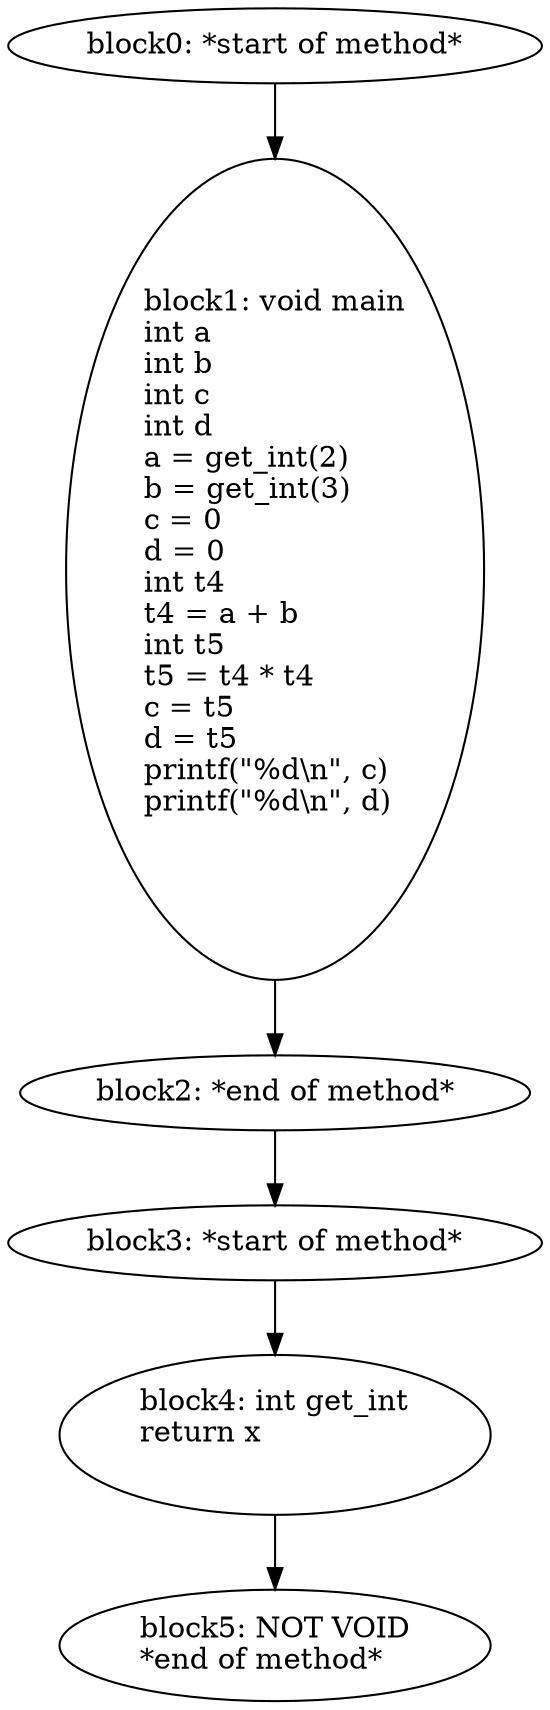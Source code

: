 digraph G {
  block0 [ label="block0: *start\ of\ method*\l" ];
  block1 [ label="block1: void\ main\lint\ a\lint\ b\lint\ c\lint\ d\la\ =\ get_int\(2\)\lb\ =\ get_int\(3\)\lc\ =\ 0\ld\ =\ 0\lint\ t4\lt4\ =\ a\ +\ b\lint\ t5\lt5\ =\ t4\ *\ t4\lc\ =\ t5\ld\ =\ t5\lprintf\(\"%d\\n\"\,\ c\)\lprintf\(\"%d\\n\"\,\ d\)\l\l" ];
  block2 [ label="block2: *end\ of\ method*\l" ];
  block3 [ label="block3: *start\ of\ method*\l" ];
  block4 [ label="block4: int\ get_int\lreturn\ x\l\l" ];
  block5 [ label="block5: NOT\ VOID\l*end\ of\ method*\l" ];
  block0 -> block1;
  block1 -> block2;
  block2 -> block3;
  block3 -> block4;
  block4 -> block5;
}
